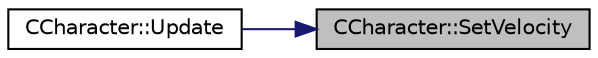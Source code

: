 digraph "CCharacter::SetVelocity"
{
 // LATEX_PDF_SIZE
  edge [fontname="Helvetica",fontsize="10",labelfontname="Helvetica",labelfontsize="10"];
  node [fontname="Helvetica",fontsize="10",shape=record];
  rankdir="RL";
  Node32 [label="CCharacter::SetVelocity",height=0.2,width=0.4,color="black", fillcolor="grey75", style="filled", fontcolor="black",tooltip="velocity mutator"];
  Node32 -> Node33 [dir="back",color="midnightblue",fontsize="10",style="solid",fontname="Helvetica"];
  Node33 [label="CCharacter::Update",height=0.2,width=0.4,color="black", fillcolor="white", style="filled",URL="$class_c_character.html#adc476a488c7157c7fc2b32381760b4e0",tooltip="updates ongoing behaviour for the component"];
}
